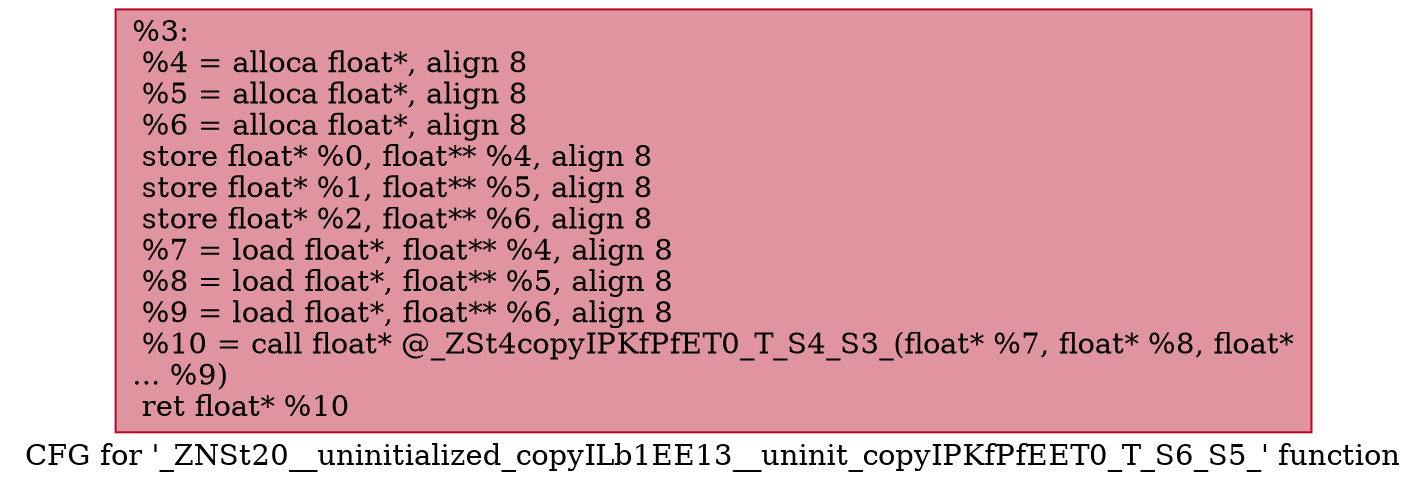 digraph "CFG for '_ZNSt20__uninitialized_copyILb1EE13__uninit_copyIPKfPfEET0_T_S6_S5_' function" {
	label="CFG for '_ZNSt20__uninitialized_copyILb1EE13__uninit_copyIPKfPfEET0_T_S6_S5_' function";

	Node0x559363e32130 [shape=record,color="#b70d28ff", style=filled, fillcolor="#b70d2870",label="{%3:\l  %4 = alloca float*, align 8\l  %5 = alloca float*, align 8\l  %6 = alloca float*, align 8\l  store float* %0, float** %4, align 8\l  store float* %1, float** %5, align 8\l  store float* %2, float** %6, align 8\l  %7 = load float*, float** %4, align 8\l  %8 = load float*, float** %5, align 8\l  %9 = load float*, float** %6, align 8\l  %10 = call float* @_ZSt4copyIPKfPfET0_T_S4_S3_(float* %7, float* %8, float*\l... %9)\l  ret float* %10\l}"];
}

